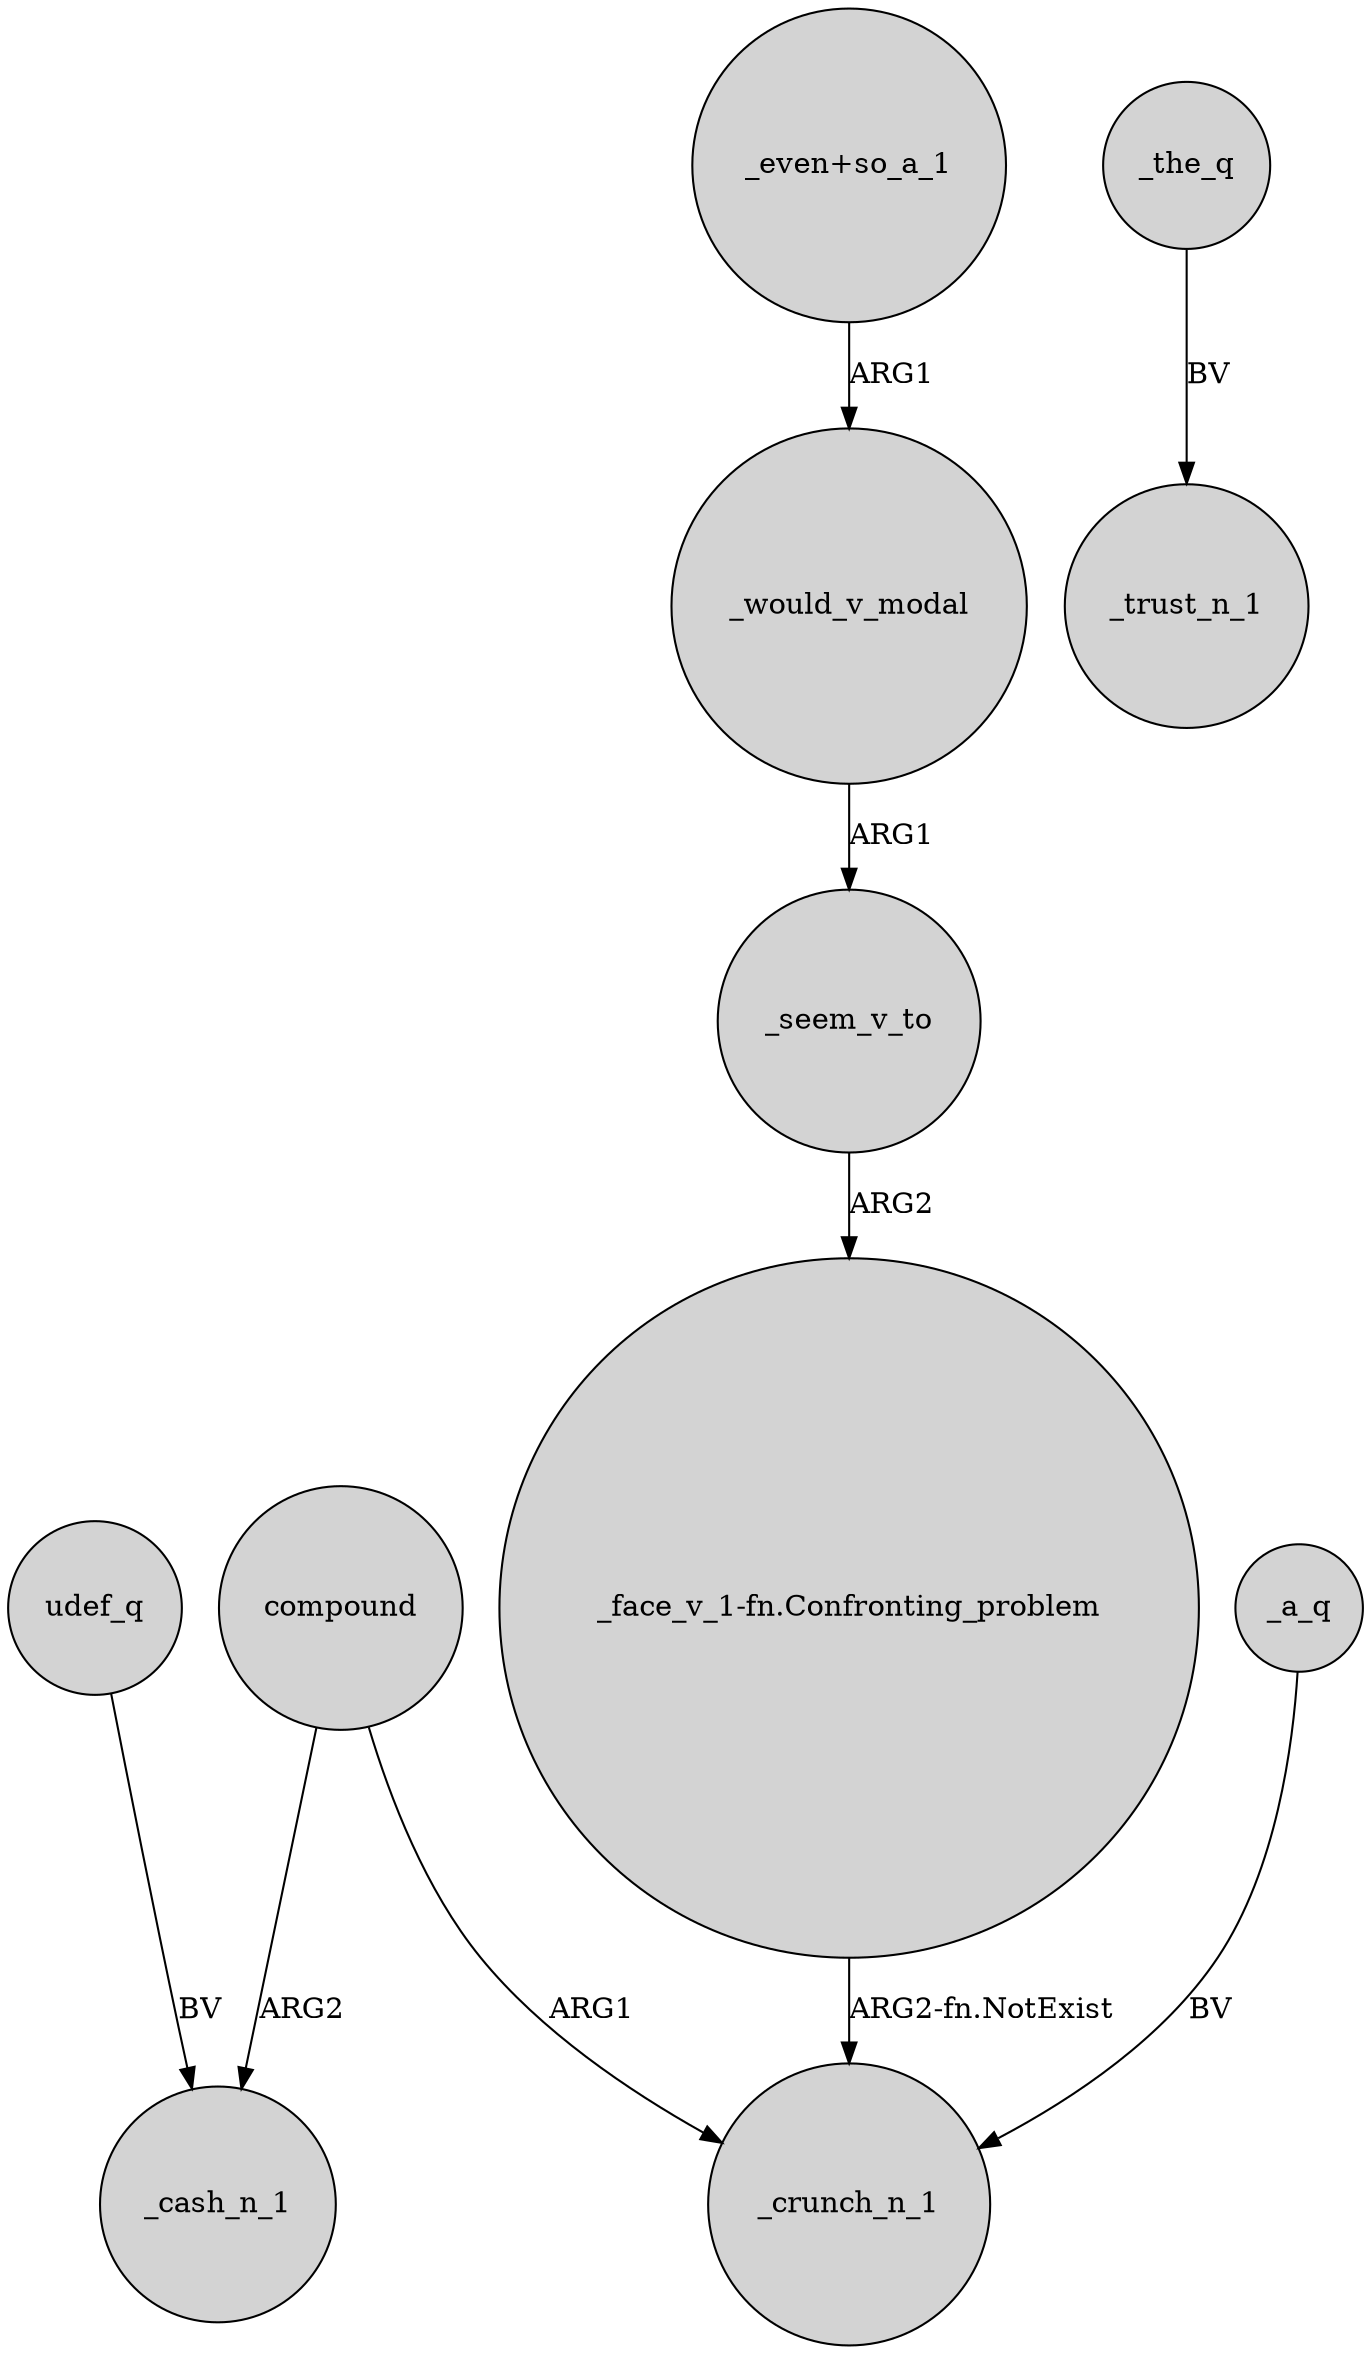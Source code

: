 digraph {
	node [shape=circle style=filled]
	udef_q -> _cash_n_1 [label=BV]
	compound -> _cash_n_1 [label=ARG2]
	compound -> _crunch_n_1 [label=ARG1]
	"_even+so_a_1" -> _would_v_modal [label=ARG1]
	"_face_v_1-fn.Confronting_problem" -> _crunch_n_1 [label="ARG2-fn.NotExist"]
	_would_v_modal -> _seem_v_to [label=ARG1]
	_a_q -> _crunch_n_1 [label=BV]
	_seem_v_to -> "_face_v_1-fn.Confronting_problem" [label=ARG2]
	_the_q -> _trust_n_1 [label=BV]
}
